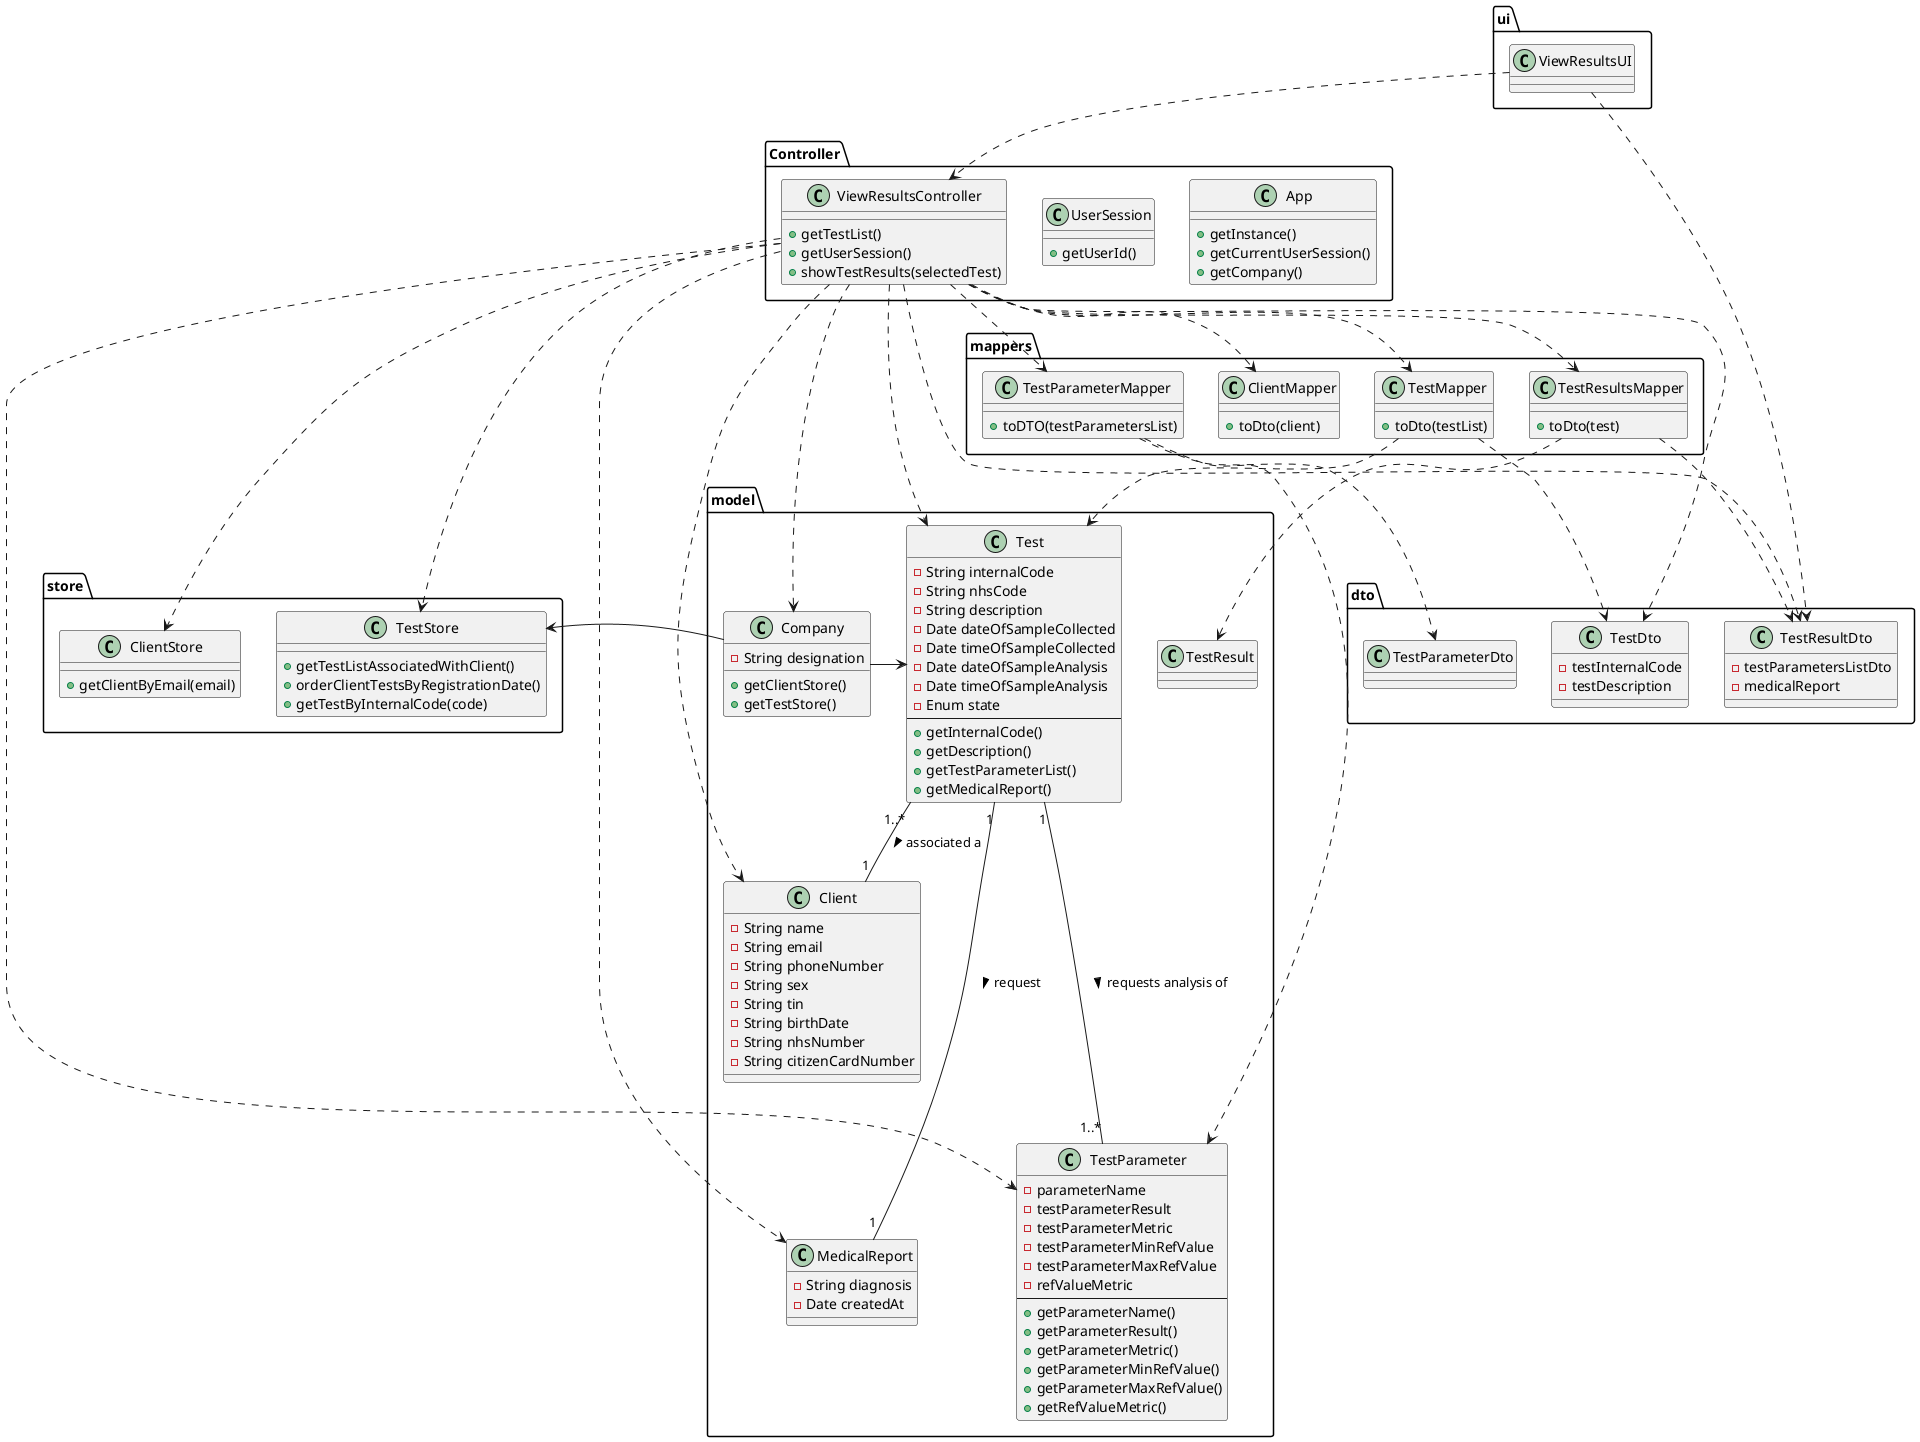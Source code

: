 @startuml


package ui {
class ViewResultsUI{}
}


package Controller{
class App{
+getInstance()
+getCurrentUserSession()
+getCompany()
}
class UserSession{
+getUserId()
}
class ViewResultsController{
+getTestList()
+getUserSession()
+showTestResults(selectedTest)
}
}


package model{
class Company{
- String designation
+getClientStore()
+getTestStore()
}
class Test{
-String internalCode
-String nhsCode
-String description
-Date dateOfSampleCollected
-Date timeOfSampleCollected
-Date dateOfSampleAnalysis
-Date timeOfSampleAnalysis
-Enum state
--
+getInternalCode()
+getDescription()
+getTestParameterList()
+getMedicalReport()
}
class TestResult{}
class TestParameter{
-parameterName
-testParameterResult
-testParameterMetric
-testParameterMinRefValue
-testParameterMaxRefValue
-refValueMetric
--
+getParameterName()
+getParameterResult()
+getParameterMetric()
+getParameterMinRefValue()
+getParameterMaxRefValue()
+getRefValueMetric()
}
class MedicalReport{
-String diagnosis
-Date createdAt
}
class Client{
- String name
- String email
- String phoneNumber
- String sex
- String tin
- String birthDate
- String nhsNumber
- String citizenCardNumber
}
}


package store{
class TestStore{
+getTestListAssociatedWithClient()
+orderClientTestsByRegistrationDate()
+getTestByInternalCode(code)
}
class ClientStore{
+getClientByEmail(email)
}
}


package mappers{
class TestMapper{
+toDto(testList)
}
class TestResultsMapper{
+toDto(test)
}
class TestParameterMapper {
+toDTO(testParametersList)
}
class ClientMapper{
+toDto(client)
}
}


package dto{
class TestDto{
-testInternalCode
-testDescription
}
class TestResultDto{
-testParametersListDto
-medicalReport
}
class TestParameterDto{}
}


Test "1..*" -- "1" Client : associated a >
Test "1" ---"1" MedicalReport : request >
Test "1" ---"1..*" TestParameter : requests analysis of >

ViewResultsUI ..> ViewResultsController
ViewResultsUI ..> TestResultDto

ViewResultsController ..> TestMapper
ViewResultsController ..> TestResultsMapper
ViewResultsController ..> TestParameterMapper
ViewResultsController ..> ClientMapper
ViewResultsController ..> TestDto
ViewResultsController ..> TestResultDto
ViewResultsController ..> TestStore
ViewResultsController ..> ClientStore
ViewResultsController ..> Company
ViewResultsController ..> Test
ViewResultsController ..> TestParameter
ViewResultsController ..> MedicalReport
ViewResultsController ..> Client

Company -> Test
Company -> TestStore

TestMapper ..> TestDto
TestMapper ..> Test

TestResultsMapper ..> TestResultDto
TestResultsMapper ..> TestResult

TestParameterMapper ..> TestParameterDto
TestParameterMapper ..> TestParameter






@enduml